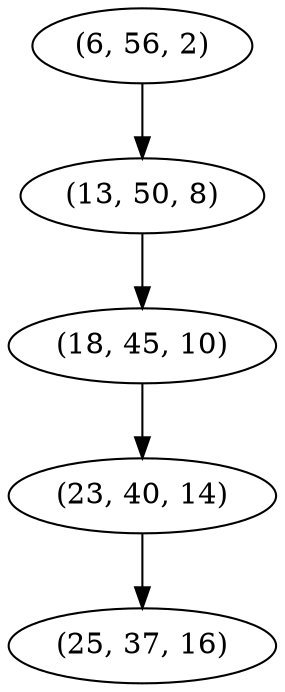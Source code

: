 digraph tree {
    "(6, 56, 2)";
    "(13, 50, 8)";
    "(18, 45, 10)";
    "(23, 40, 14)";
    "(25, 37, 16)";
    "(6, 56, 2)" -> "(13, 50, 8)";
    "(13, 50, 8)" -> "(18, 45, 10)";
    "(18, 45, 10)" -> "(23, 40, 14)";
    "(23, 40, 14)" -> "(25, 37, 16)";
}
